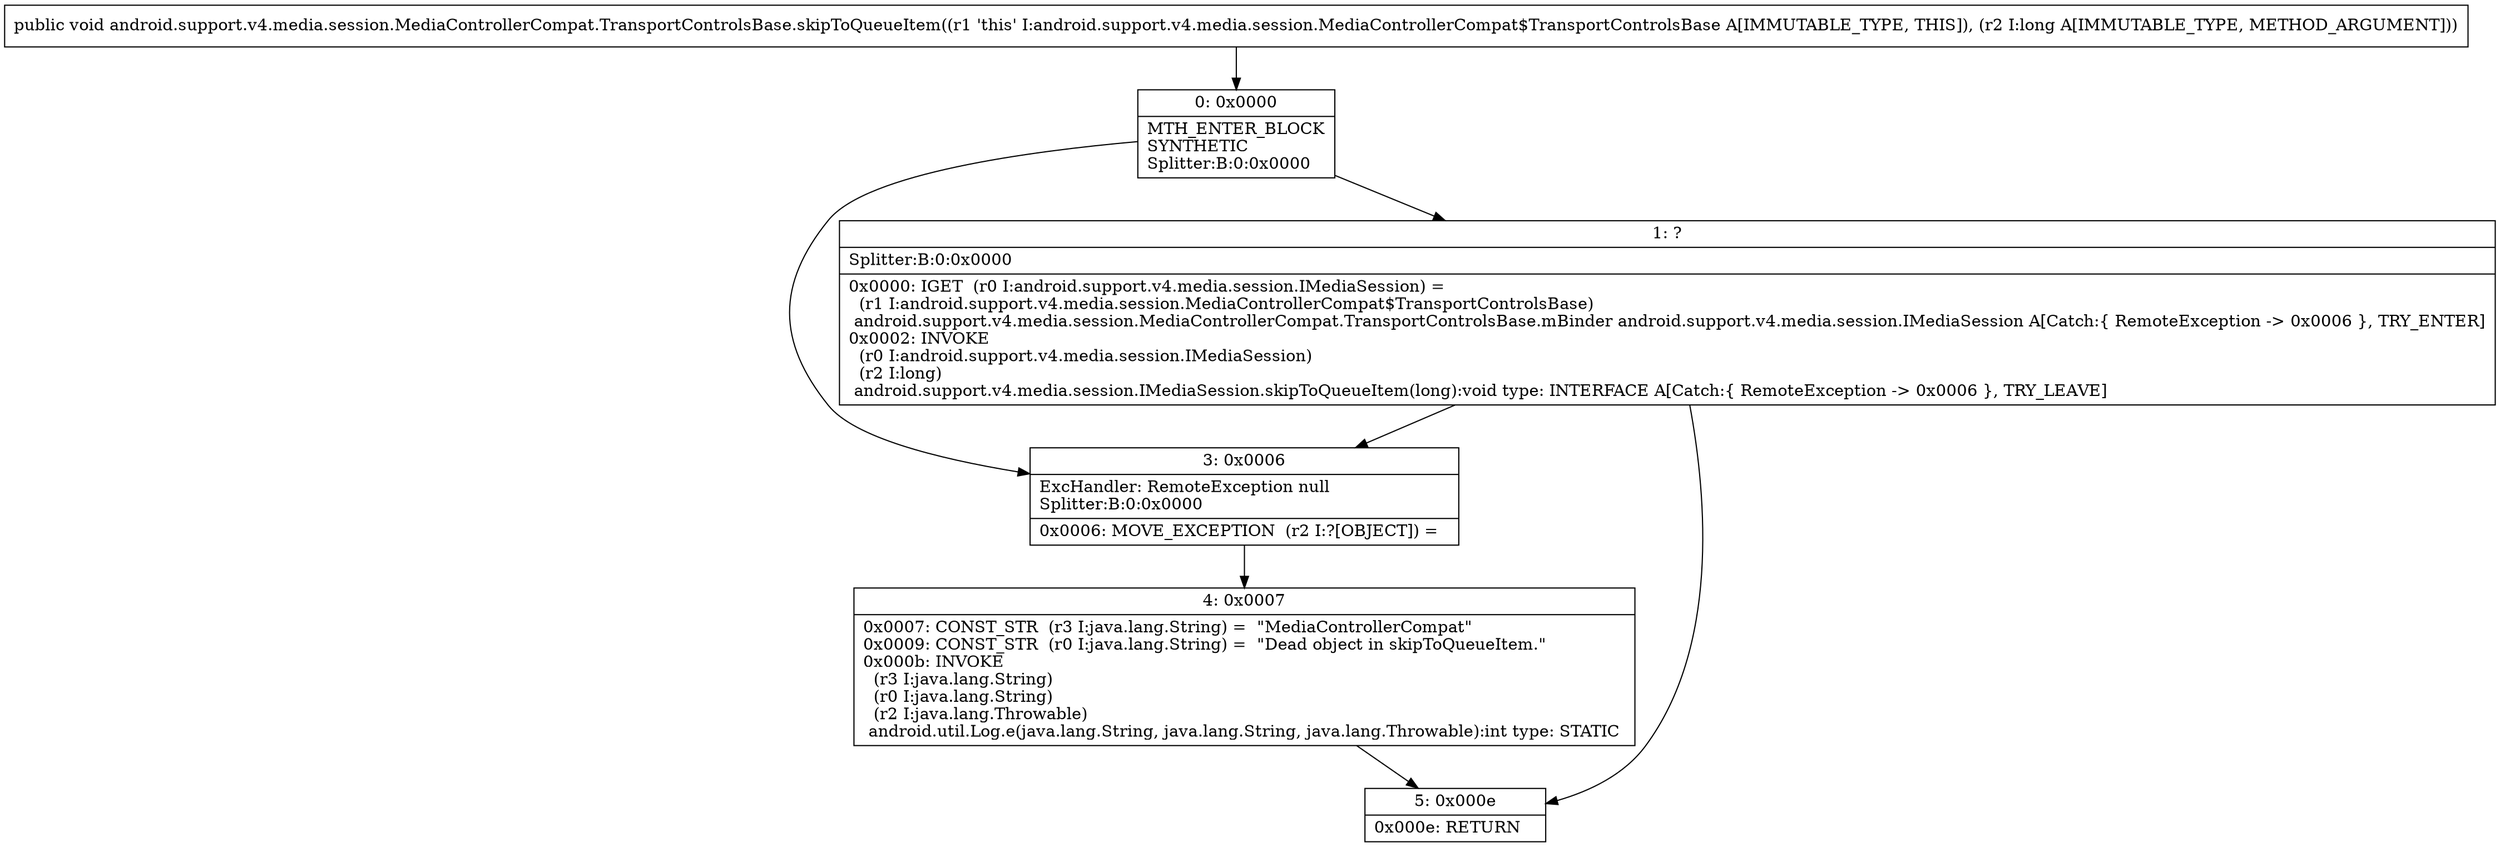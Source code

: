 digraph "CFG forandroid.support.v4.media.session.MediaControllerCompat.TransportControlsBase.skipToQueueItem(J)V" {
Node_0 [shape=record,label="{0\:\ 0x0000|MTH_ENTER_BLOCK\lSYNTHETIC\lSplitter:B:0:0x0000\l}"];
Node_1 [shape=record,label="{1\:\ ?|Splitter:B:0:0x0000\l|0x0000: IGET  (r0 I:android.support.v4.media.session.IMediaSession) = \l  (r1 I:android.support.v4.media.session.MediaControllerCompat$TransportControlsBase)\l android.support.v4.media.session.MediaControllerCompat.TransportControlsBase.mBinder android.support.v4.media.session.IMediaSession A[Catch:\{ RemoteException \-\> 0x0006 \}, TRY_ENTER]\l0x0002: INVOKE  \l  (r0 I:android.support.v4.media.session.IMediaSession)\l  (r2 I:long)\l android.support.v4.media.session.IMediaSession.skipToQueueItem(long):void type: INTERFACE A[Catch:\{ RemoteException \-\> 0x0006 \}, TRY_LEAVE]\l}"];
Node_3 [shape=record,label="{3\:\ 0x0006|ExcHandler: RemoteException null\lSplitter:B:0:0x0000\l|0x0006: MOVE_EXCEPTION  (r2 I:?[OBJECT]) =  \l}"];
Node_4 [shape=record,label="{4\:\ 0x0007|0x0007: CONST_STR  (r3 I:java.lang.String) =  \"MediaControllerCompat\" \l0x0009: CONST_STR  (r0 I:java.lang.String) =  \"Dead object in skipToQueueItem.\" \l0x000b: INVOKE  \l  (r3 I:java.lang.String)\l  (r0 I:java.lang.String)\l  (r2 I:java.lang.Throwable)\l android.util.Log.e(java.lang.String, java.lang.String, java.lang.Throwable):int type: STATIC \l}"];
Node_5 [shape=record,label="{5\:\ 0x000e|0x000e: RETURN   \l}"];
MethodNode[shape=record,label="{public void android.support.v4.media.session.MediaControllerCompat.TransportControlsBase.skipToQueueItem((r1 'this' I:android.support.v4.media.session.MediaControllerCompat$TransportControlsBase A[IMMUTABLE_TYPE, THIS]), (r2 I:long A[IMMUTABLE_TYPE, METHOD_ARGUMENT])) }"];
MethodNode -> Node_0;
Node_0 -> Node_1;
Node_0 -> Node_3;
Node_1 -> Node_3;
Node_1 -> Node_5;
Node_3 -> Node_4;
Node_4 -> Node_5;
}

